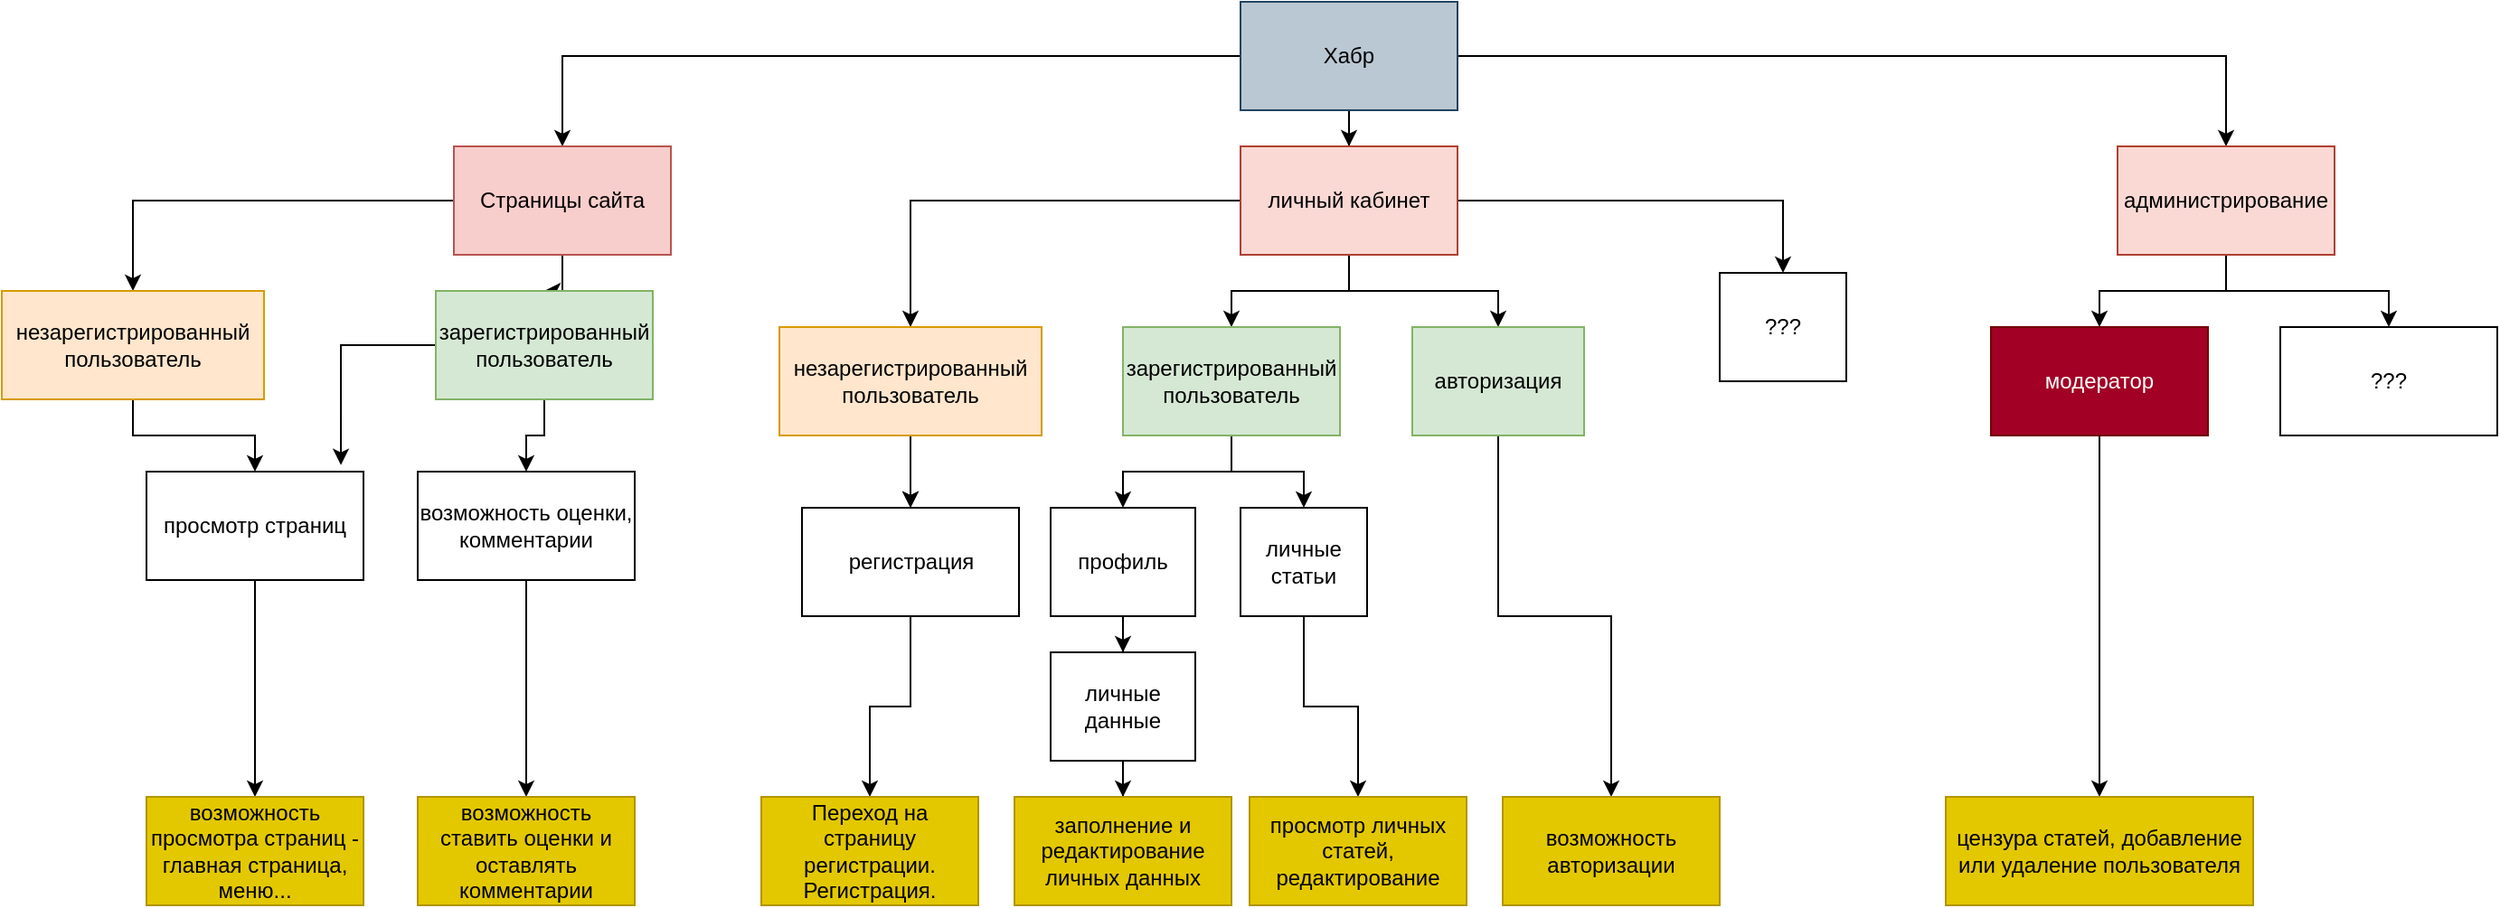 <mxfile version="14.8.0" type="github">
  <diagram id="JMZKOzMFYaSv1LzC-iQ0" name="Page-1">
    <mxGraphModel dx="1221" dy="631" grid="1" gridSize="10" guides="1" tooltips="1" connect="1" arrows="1" fold="1" page="1" pageScale="1" pageWidth="1654" pageHeight="1169" math="0" shadow="0">
      <root>
        <mxCell id="0" />
        <mxCell id="1" parent="0" />
        <mxCell id="7_BNMFUcq2cT86pOqFMh-7" value="" style="edgeStyle=orthogonalEdgeStyle;rounded=0;orthogonalLoop=1;jettySize=auto;html=1;" parent="1" source="7_BNMFUcq2cT86pOqFMh-1" target="7_BNMFUcq2cT86pOqFMh-3" edge="1">
          <mxGeometry relative="1" as="geometry" />
        </mxCell>
        <mxCell id="7_BNMFUcq2cT86pOqFMh-11" style="edgeStyle=orthogonalEdgeStyle;rounded=0;orthogonalLoop=1;jettySize=auto;html=1;" parent="1" source="7_BNMFUcq2cT86pOqFMh-1" target="7_BNMFUcq2cT86pOqFMh-2" edge="1">
          <mxGeometry relative="1" as="geometry" />
        </mxCell>
        <mxCell id="7_BNMFUcq2cT86pOqFMh-12" style="edgeStyle=orthogonalEdgeStyle;rounded=0;orthogonalLoop=1;jettySize=auto;html=1;entryX=0.5;entryY=0;entryDx=0;entryDy=0;" parent="1" source="7_BNMFUcq2cT86pOqFMh-1" target="7_BNMFUcq2cT86pOqFMh-4" edge="1">
          <mxGeometry relative="1" as="geometry" />
        </mxCell>
        <mxCell id="7_BNMFUcq2cT86pOqFMh-1" value="Хабр" style="rounded=0;whiteSpace=wrap;html=1;fillColor=#bac8d3;strokeColor=#23445d;" parent="1" vertex="1">
          <mxGeometry x="785" y="40" width="120" height="60" as="geometry" />
        </mxCell>
        <mxCell id="ZwUO_YCHKt58jKYv6OeR-14" style="edgeStyle=orthogonalEdgeStyle;rounded=0;orthogonalLoop=1;jettySize=auto;html=1;entryX=0.5;entryY=0;entryDx=0;entryDy=0;" edge="1" parent="1" source="7_BNMFUcq2cT86pOqFMh-2" target="ZwUO_YCHKt58jKYv6OeR-13">
          <mxGeometry relative="1" as="geometry" />
        </mxCell>
        <mxCell id="ZwUO_YCHKt58jKYv6OeR-16" style="edgeStyle=orthogonalEdgeStyle;rounded=0;orthogonalLoop=1;jettySize=auto;html=1;entryX=0.5;entryY=0;entryDx=0;entryDy=0;" edge="1" parent="1" source="7_BNMFUcq2cT86pOqFMh-2" target="ZwUO_YCHKt58jKYv6OeR-15">
          <mxGeometry relative="1" as="geometry" />
        </mxCell>
        <mxCell id="7_BNMFUcq2cT86pOqFMh-2" value="Страницы сайта" style="rounded=0;whiteSpace=wrap;html=1;fillColor=#f8cecc;strokeColor=#b85450;" parent="1" vertex="1">
          <mxGeometry x="350" y="120" width="120" height="60" as="geometry" />
        </mxCell>
        <mxCell id="ZwUO_YCHKt58jKYv6OeR-1" style="edgeStyle=orthogonalEdgeStyle;rounded=0;orthogonalLoop=1;jettySize=auto;html=1;" edge="1" parent="1" source="7_BNMFUcq2cT86pOqFMh-3" target="ZwUO_YCHKt58jKYv6OeR-2">
          <mxGeometry relative="1" as="geometry">
            <mxPoint x="730" y="230" as="targetPoint" />
          </mxGeometry>
        </mxCell>
        <mxCell id="ZwUO_YCHKt58jKYv6OeR-4" style="edgeStyle=orthogonalEdgeStyle;rounded=0;orthogonalLoop=1;jettySize=auto;html=1;entryX=0.5;entryY=0;entryDx=0;entryDy=0;" edge="1" parent="1" source="7_BNMFUcq2cT86pOqFMh-3" target="ZwUO_YCHKt58jKYv6OeR-3">
          <mxGeometry relative="1" as="geometry" />
        </mxCell>
        <mxCell id="ZwUO_YCHKt58jKYv6OeR-10" value="" style="edgeStyle=orthogonalEdgeStyle;rounded=0;orthogonalLoop=1;jettySize=auto;html=1;" edge="1" parent="1" source="7_BNMFUcq2cT86pOqFMh-3" target="ZwUO_YCHKt58jKYv6OeR-9">
          <mxGeometry relative="1" as="geometry" />
        </mxCell>
        <mxCell id="ZwUO_YCHKt58jKYv6OeR-48" style="edgeStyle=orthogonalEdgeStyle;rounded=0;orthogonalLoop=1;jettySize=auto;html=1;" edge="1" parent="1" source="7_BNMFUcq2cT86pOqFMh-3" target="ZwUO_YCHKt58jKYv6OeR-49">
          <mxGeometry relative="1" as="geometry">
            <mxPoint x="900" y="220" as="targetPoint" />
          </mxGeometry>
        </mxCell>
        <mxCell id="7_BNMFUcq2cT86pOqFMh-3" value="личный кабинет" style="rounded=0;whiteSpace=wrap;html=1;fillColor=#fad9d5;strokeColor=#ae4132;" parent="1" vertex="1">
          <mxGeometry x="785" y="120" width="120" height="60" as="geometry" />
        </mxCell>
        <mxCell id="ZwUO_YCHKt58jKYv6OeR-7" style="edgeStyle=orthogonalEdgeStyle;rounded=0;orthogonalLoop=1;jettySize=auto;html=1;" edge="1" parent="1" source="7_BNMFUcq2cT86pOqFMh-4" target="ZwUO_YCHKt58jKYv6OeR-8">
          <mxGeometry relative="1" as="geometry">
            <mxPoint x="1200" y="200" as="targetPoint" />
          </mxGeometry>
        </mxCell>
        <mxCell id="ZwUO_YCHKt58jKYv6OeR-11" style="edgeStyle=orthogonalEdgeStyle;rounded=0;orthogonalLoop=1;jettySize=auto;html=1;" edge="1" parent="1" source="7_BNMFUcq2cT86pOqFMh-4" target="ZwUO_YCHKt58jKYv6OeR-12">
          <mxGeometry relative="1" as="geometry">
            <mxPoint x="1280" y="210" as="targetPoint" />
          </mxGeometry>
        </mxCell>
        <mxCell id="7_BNMFUcq2cT86pOqFMh-4" value="администрирование" style="rounded=0;whiteSpace=wrap;html=1;fillColor=#fad9d5;strokeColor=#ae4132;" parent="1" vertex="1">
          <mxGeometry x="1270" y="120" width="120" height="60" as="geometry" />
        </mxCell>
        <mxCell id="ZwUO_YCHKt58jKYv6OeR-25" value="" style="edgeStyle=orthogonalEdgeStyle;rounded=0;orthogonalLoop=1;jettySize=auto;html=1;" edge="1" parent="1" source="ZwUO_YCHKt58jKYv6OeR-2" target="ZwUO_YCHKt58jKYv6OeR-24">
          <mxGeometry relative="1" as="geometry" />
        </mxCell>
        <mxCell id="ZwUO_YCHKt58jKYv6OeR-31" style="edgeStyle=orthogonalEdgeStyle;rounded=0;orthogonalLoop=1;jettySize=auto;html=1;" edge="1" parent="1" source="ZwUO_YCHKt58jKYv6OeR-2" target="ZwUO_YCHKt58jKYv6OeR-24">
          <mxGeometry relative="1" as="geometry" />
        </mxCell>
        <mxCell id="ZwUO_YCHKt58jKYv6OeR-2" value="незарегистрированный пользователь" style="rounded=0;whiteSpace=wrap;html=1;fillColor=#ffe6cc;strokeColor=#d79b00;" vertex="1" parent="1">
          <mxGeometry x="530" y="220" width="145" height="60" as="geometry" />
        </mxCell>
        <mxCell id="ZwUO_YCHKt58jKYv6OeR-27" value="" style="edgeStyle=orthogonalEdgeStyle;rounded=0;orthogonalLoop=1;jettySize=auto;html=1;" edge="1" parent="1" source="ZwUO_YCHKt58jKYv6OeR-3" target="ZwUO_YCHKt58jKYv6OeR-26">
          <mxGeometry relative="1" as="geometry" />
        </mxCell>
        <mxCell id="ZwUO_YCHKt58jKYv6OeR-28" value="" style="edgeStyle=orthogonalEdgeStyle;rounded=0;orthogonalLoop=1;jettySize=auto;html=1;" edge="1" parent="1" source="ZwUO_YCHKt58jKYv6OeR-3" target="ZwUO_YCHKt58jKYv6OeR-29">
          <mxGeometry relative="1" as="geometry">
            <mxPoint x="940" y="320" as="targetPoint" />
          </mxGeometry>
        </mxCell>
        <mxCell id="ZwUO_YCHKt58jKYv6OeR-3" value="зарегистрированный пользователь" style="rounded=0;whiteSpace=wrap;html=1;fillColor=#d5e8d4;strokeColor=#82b366;" vertex="1" parent="1">
          <mxGeometry x="720" y="220" width="120" height="60" as="geometry" />
        </mxCell>
        <mxCell id="ZwUO_YCHKt58jKYv6OeR-53" value="" style="edgeStyle=orthogonalEdgeStyle;rounded=0;orthogonalLoop=1;jettySize=auto;html=1;" edge="1" parent="1" source="ZwUO_YCHKt58jKYv6OeR-8" target="ZwUO_YCHKt58jKYv6OeR-52">
          <mxGeometry relative="1" as="geometry" />
        </mxCell>
        <mxCell id="ZwUO_YCHKt58jKYv6OeR-8" value="модератор" style="rounded=0;whiteSpace=wrap;html=1;fillColor=#a20025;strokeColor=#6F0000;fontColor=#ffffff;" vertex="1" parent="1">
          <mxGeometry x="1200" y="220" width="120" height="60" as="geometry" />
        </mxCell>
        <mxCell id="ZwUO_YCHKt58jKYv6OeR-9" value="???" style="whiteSpace=wrap;html=1;rounded=0;" vertex="1" parent="1">
          <mxGeometry x="1050" y="190" width="70" height="60" as="geometry" />
        </mxCell>
        <mxCell id="ZwUO_YCHKt58jKYv6OeR-12" value="???" style="rounded=0;whiteSpace=wrap;html=1;" vertex="1" parent="1">
          <mxGeometry x="1360" y="220" width="120" height="60" as="geometry" />
        </mxCell>
        <mxCell id="ZwUO_YCHKt58jKYv6OeR-18" value="" style="edgeStyle=orthogonalEdgeStyle;rounded=0;orthogonalLoop=1;jettySize=auto;html=1;" edge="1" parent="1" source="ZwUO_YCHKt58jKYv6OeR-13" target="ZwUO_YCHKt58jKYv6OeR-17">
          <mxGeometry relative="1" as="geometry" />
        </mxCell>
        <mxCell id="ZwUO_YCHKt58jKYv6OeR-13" value="незарегистрированный пользователь" style="rounded=0;whiteSpace=wrap;html=1;fillColor=#ffe6cc;strokeColor=#d79b00;" vertex="1" parent="1">
          <mxGeometry x="100" y="200" width="145" height="60" as="geometry" />
        </mxCell>
        <mxCell id="ZwUO_YCHKt58jKYv6OeR-20" value="" style="edgeStyle=orthogonalEdgeStyle;rounded=0;orthogonalLoop=1;jettySize=auto;html=1;entryX=0.896;entryY=-0.061;entryDx=0;entryDy=0;entryPerimeter=0;" edge="1" parent="1" source="ZwUO_YCHKt58jKYv6OeR-15" target="ZwUO_YCHKt58jKYv6OeR-17">
          <mxGeometry relative="1" as="geometry" />
        </mxCell>
        <mxCell id="ZwUO_YCHKt58jKYv6OeR-22" value="" style="edgeStyle=orthogonalEdgeStyle;rounded=0;orthogonalLoop=1;jettySize=auto;html=1;" edge="1" parent="1" source="ZwUO_YCHKt58jKYv6OeR-15" target="ZwUO_YCHKt58jKYv6OeR-21">
          <mxGeometry relative="1" as="geometry" />
        </mxCell>
        <mxCell id="ZwUO_YCHKt58jKYv6OeR-15" value="зарегистрированный пользователь" style="rounded=0;whiteSpace=wrap;html=1;fillColor=#d5e8d4;strokeColor=#82b366;" vertex="1" parent="1">
          <mxGeometry x="340" y="200" width="120" height="60" as="geometry" />
        </mxCell>
        <mxCell id="ZwUO_YCHKt58jKYv6OeR-43" value="" style="edgeStyle=orthogonalEdgeStyle;rounded=0;orthogonalLoop=1;jettySize=auto;html=1;" edge="1" parent="1" source="ZwUO_YCHKt58jKYv6OeR-17" target="ZwUO_YCHKt58jKYv6OeR-42">
          <mxGeometry relative="1" as="geometry" />
        </mxCell>
        <mxCell id="ZwUO_YCHKt58jKYv6OeR-17" value="просмотр страниц" style="whiteSpace=wrap;html=1;rounded=0;" vertex="1" parent="1">
          <mxGeometry x="180" y="300" width="120" height="60" as="geometry" />
        </mxCell>
        <mxCell id="ZwUO_YCHKt58jKYv6OeR-45" value="" style="edgeStyle=orthogonalEdgeStyle;rounded=0;orthogonalLoop=1;jettySize=auto;html=1;" edge="1" parent="1" source="ZwUO_YCHKt58jKYv6OeR-21" target="ZwUO_YCHKt58jKYv6OeR-44">
          <mxGeometry relative="1" as="geometry" />
        </mxCell>
        <mxCell id="ZwUO_YCHKt58jKYv6OeR-21" value="возможность оценки, комментарии" style="whiteSpace=wrap;html=1;rounded=0;" vertex="1" parent="1">
          <mxGeometry x="330" y="300" width="120" height="60" as="geometry" />
        </mxCell>
        <mxCell id="ZwUO_YCHKt58jKYv6OeR-34" value="" style="edgeStyle=orthogonalEdgeStyle;rounded=0;orthogonalLoop=1;jettySize=auto;html=1;" edge="1" parent="1" source="ZwUO_YCHKt58jKYv6OeR-24" target="ZwUO_YCHKt58jKYv6OeR-33">
          <mxGeometry relative="1" as="geometry" />
        </mxCell>
        <mxCell id="ZwUO_YCHKt58jKYv6OeR-24" value="регистрация" style="whiteSpace=wrap;html=1;rounded=0;" vertex="1" parent="1">
          <mxGeometry x="542.5" y="320" width="120" height="60" as="geometry" />
        </mxCell>
        <mxCell id="ZwUO_YCHKt58jKYv6OeR-39" value="" style="edgeStyle=orthogonalEdgeStyle;rounded=0;orthogonalLoop=1;jettySize=auto;html=1;" edge="1" parent="1" source="ZwUO_YCHKt58jKYv6OeR-26" target="ZwUO_YCHKt58jKYv6OeR-38">
          <mxGeometry relative="1" as="geometry" />
        </mxCell>
        <mxCell id="ZwUO_YCHKt58jKYv6OeR-26" value="профиль" style="whiteSpace=wrap;html=1;rounded=0;" vertex="1" parent="1">
          <mxGeometry x="680" y="320" width="80" height="60" as="geometry" />
        </mxCell>
        <mxCell id="ZwUO_YCHKt58jKYv6OeR-47" value="" style="edgeStyle=orthogonalEdgeStyle;rounded=0;orthogonalLoop=1;jettySize=auto;html=1;" edge="1" parent="1" source="ZwUO_YCHKt58jKYv6OeR-29" target="ZwUO_YCHKt58jKYv6OeR-46">
          <mxGeometry relative="1" as="geometry" />
        </mxCell>
        <mxCell id="ZwUO_YCHKt58jKYv6OeR-29" value="&lt;div&gt;личные статьи&lt;br&gt;&lt;/div&gt;" style="rounded=0;whiteSpace=wrap;html=1;" vertex="1" parent="1">
          <mxGeometry x="785" y="320" width="70" height="60" as="geometry" />
        </mxCell>
        <mxCell id="ZwUO_YCHKt58jKYv6OeR-33" value="&lt;div&gt;Переход на страницу регистрации.&lt;/div&gt;&lt;div&gt;Регистрация.&lt;br&gt;&lt;/div&gt;" style="whiteSpace=wrap;html=1;rounded=0;fillColor=#e3c800;strokeColor=#B09500;fontColor=#000000;" vertex="1" parent="1">
          <mxGeometry x="520" y="480" width="120" height="60" as="geometry" />
        </mxCell>
        <mxCell id="ZwUO_YCHKt58jKYv6OeR-41" value="" style="edgeStyle=orthogonalEdgeStyle;rounded=0;orthogonalLoop=1;jettySize=auto;html=1;" edge="1" parent="1" source="ZwUO_YCHKt58jKYv6OeR-38" target="ZwUO_YCHKt58jKYv6OeR-40">
          <mxGeometry relative="1" as="geometry" />
        </mxCell>
        <mxCell id="ZwUO_YCHKt58jKYv6OeR-38" value="личные данные" style="whiteSpace=wrap;html=1;rounded=0;" vertex="1" parent="1">
          <mxGeometry x="680" y="400" width="80" height="60" as="geometry" />
        </mxCell>
        <mxCell id="ZwUO_YCHKt58jKYv6OeR-40" value="заполнение и редактирование личных данных" style="whiteSpace=wrap;html=1;rounded=0;fillColor=#e3c800;strokeColor=#B09500;fontColor=#000000;" vertex="1" parent="1">
          <mxGeometry x="660" y="480" width="120" height="60" as="geometry" />
        </mxCell>
        <mxCell id="ZwUO_YCHKt58jKYv6OeR-42" value="возможность просмотра страниц - главная страница, меню..." style="whiteSpace=wrap;html=1;rounded=0;fillColor=#e3c800;strokeColor=#B09500;fontColor=#000000;" vertex="1" parent="1">
          <mxGeometry x="180" y="480" width="120" height="60" as="geometry" />
        </mxCell>
        <mxCell id="ZwUO_YCHKt58jKYv6OeR-44" value="возможность ставить оценки и оставлять комментарии" style="whiteSpace=wrap;html=1;rounded=0;fillColor=#e3c800;strokeColor=#B09500;fontColor=#000000;" vertex="1" parent="1">
          <mxGeometry x="330" y="480" width="120" height="60" as="geometry" />
        </mxCell>
        <mxCell id="ZwUO_YCHKt58jKYv6OeR-46" value="&lt;div&gt;просмотр личных статей, редактирование&lt;br&gt;&lt;/div&gt;" style="whiteSpace=wrap;html=1;rounded=0;fillColor=#e3c800;strokeColor=#B09500;fontColor=#000000;" vertex="1" parent="1">
          <mxGeometry x="790" y="480" width="120" height="60" as="geometry" />
        </mxCell>
        <mxCell id="ZwUO_YCHKt58jKYv6OeR-51" value="" style="edgeStyle=orthogonalEdgeStyle;rounded=0;orthogonalLoop=1;jettySize=auto;html=1;" edge="1" parent="1" source="ZwUO_YCHKt58jKYv6OeR-49" target="ZwUO_YCHKt58jKYv6OeR-50">
          <mxGeometry relative="1" as="geometry" />
        </mxCell>
        <mxCell id="ZwUO_YCHKt58jKYv6OeR-49" value="авторизация" style="rounded=0;whiteSpace=wrap;html=1;fillColor=#d5e8d4;strokeColor=#82b366;" vertex="1" parent="1">
          <mxGeometry x="880" y="220" width="95" height="60" as="geometry" />
        </mxCell>
        <mxCell id="ZwUO_YCHKt58jKYv6OeR-50" value="возможность авторизации" style="whiteSpace=wrap;html=1;rounded=0;fillColor=#e3c800;strokeColor=#B09500;fontColor=#000000;" vertex="1" parent="1">
          <mxGeometry x="930" y="480" width="120" height="60" as="geometry" />
        </mxCell>
        <mxCell id="ZwUO_YCHKt58jKYv6OeR-52" value="цензура статей, добавление или удаление пользователя" style="whiteSpace=wrap;html=1;rounded=0;fillColor=#e3c800;strokeColor=#B09500;fontColor=#000000;" vertex="1" parent="1">
          <mxGeometry x="1175" y="480" width="170" height="60" as="geometry" />
        </mxCell>
      </root>
    </mxGraphModel>
  </diagram>
</mxfile>
